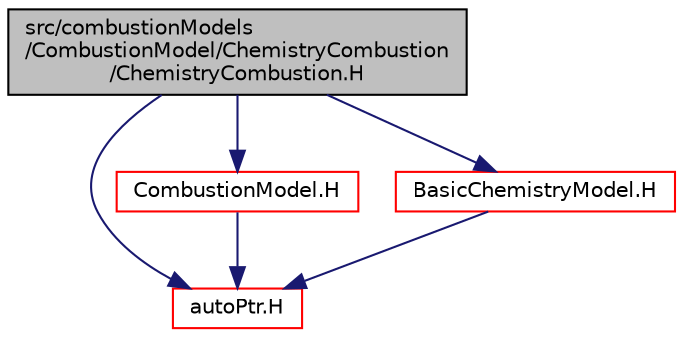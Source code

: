 digraph "src/combustionModels/CombustionModel/ChemistryCombustion/ChemistryCombustion.H"
{
  bgcolor="transparent";
  edge [fontname="Helvetica",fontsize="10",labelfontname="Helvetica",labelfontsize="10"];
  node [fontname="Helvetica",fontsize="10",shape=record];
  Node1 [label="src/combustionModels\l/CombustionModel/ChemistryCombustion\l/ChemistryCombustion.H",height=0.2,width=0.4,color="black", fillcolor="grey75", style="filled" fontcolor="black"];
  Node1 -> Node2 [color="midnightblue",fontsize="10",style="solid",fontname="Helvetica"];
  Node2 [label="autoPtr.H",height=0.2,width=0.4,color="red",URL="$autoPtr_8H.html"];
  Node1 -> Node3 [color="midnightblue",fontsize="10",style="solid",fontname="Helvetica"];
  Node3 [label="CombustionModel.H",height=0.2,width=0.4,color="red",URL="$CombustionModel_8H.html"];
  Node3 -> Node2 [color="midnightblue",fontsize="10",style="solid",fontname="Helvetica"];
  Node1 -> Node4 [color="midnightblue",fontsize="10",style="solid",fontname="Helvetica"];
  Node4 [label="BasicChemistryModel.H",height=0.2,width=0.4,color="red",URL="$BasicChemistryModel_8H.html"];
  Node4 -> Node2 [color="midnightblue",fontsize="10",style="solid",fontname="Helvetica"];
}
